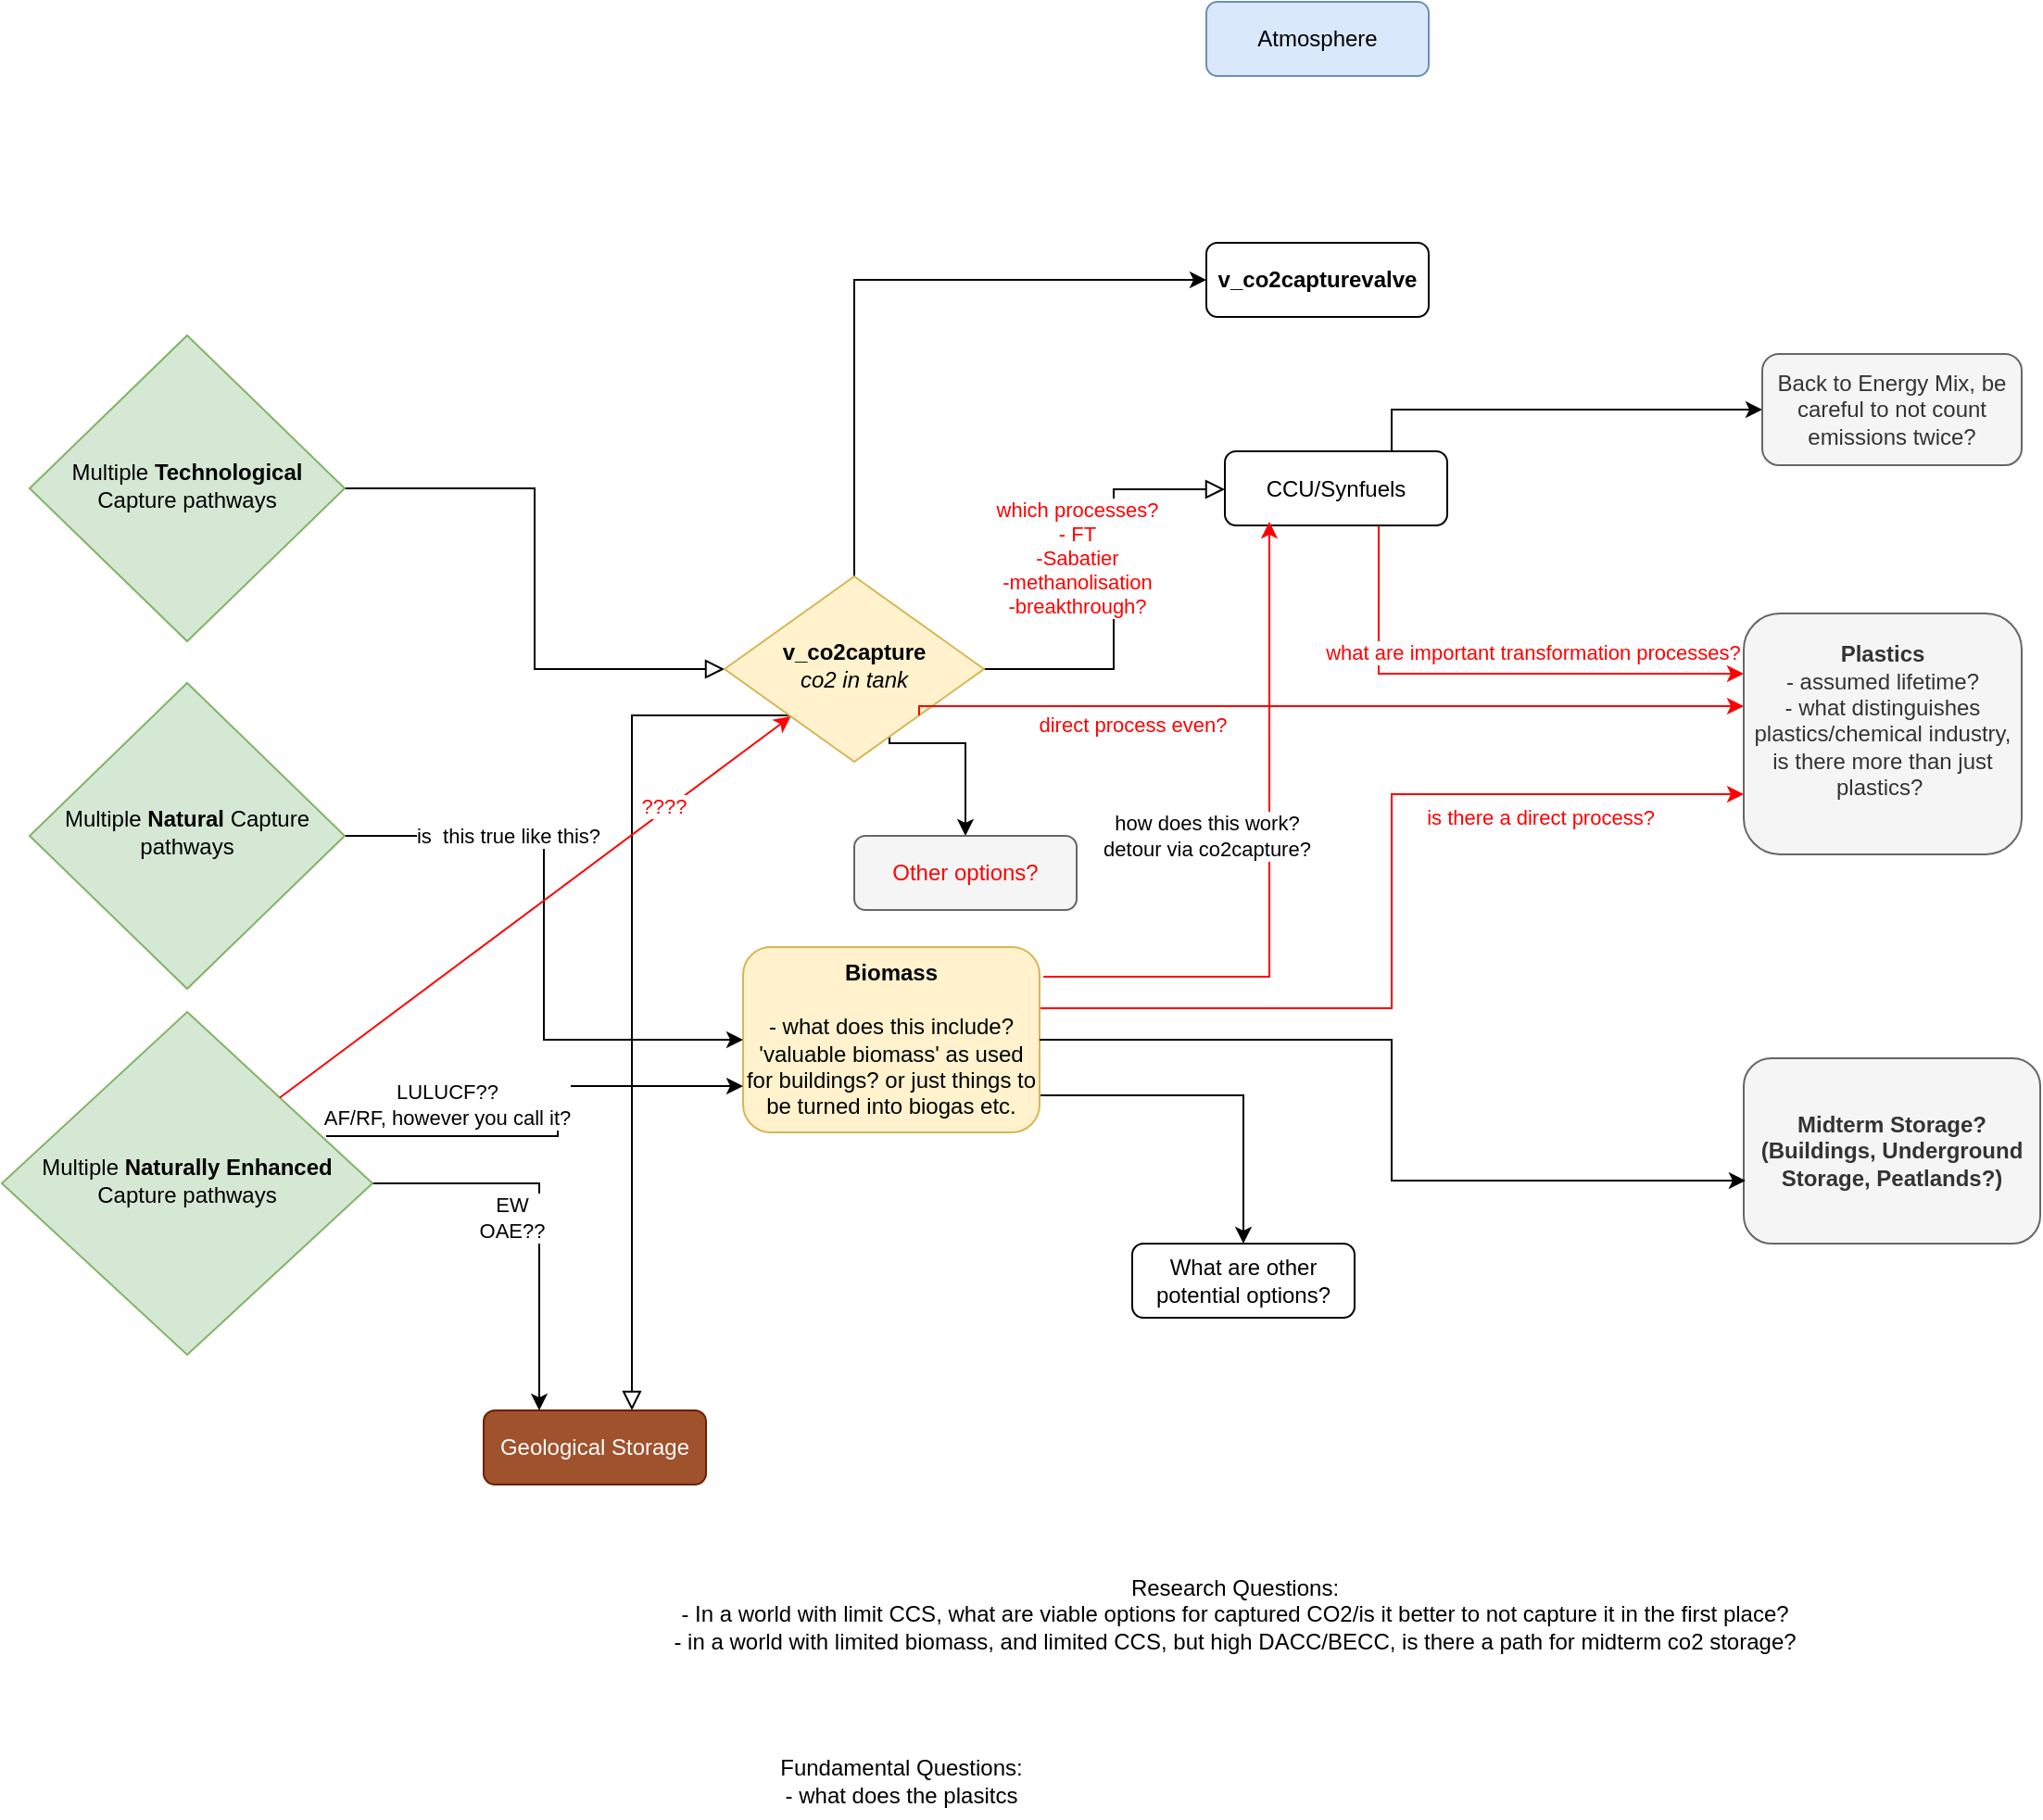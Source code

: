 <mxfile version="26.0.6">
  <diagram id="C5RBs43oDa-KdzZeNtuy" name="Page-1">
    <mxGraphModel dx="2261" dy="866" grid="1" gridSize="10" guides="1" tooltips="1" connect="1" arrows="1" fold="1" page="1" pageScale="1" pageWidth="827" pageHeight="1169" math="0" shadow="0">
      <root>
        <mxCell id="WIyWlLk6GJQsqaUBKTNV-0" />
        <mxCell id="WIyWlLk6GJQsqaUBKTNV-1" parent="WIyWlLk6GJQsqaUBKTNV-0" />
        <mxCell id="WIyWlLk6GJQsqaUBKTNV-4" value="" style="rounded=0;html=1;jettySize=auto;orthogonalLoop=1;fontSize=11;endArrow=block;endFill=0;endSize=8;strokeWidth=1;shadow=0;labelBackgroundColor=none;edgeStyle=orthogonalEdgeStyle;" parent="WIyWlLk6GJQsqaUBKTNV-1" source="WIyWlLk6GJQsqaUBKTNV-6" target="WIyWlLk6GJQsqaUBKTNV-10" edge="1">
          <mxGeometry y="20" relative="1" as="geometry">
            <mxPoint as="offset" />
          </mxGeometry>
        </mxCell>
        <mxCell id="WIyWlLk6GJQsqaUBKTNV-6" value="Multiple &lt;b&gt;Technological&lt;/b&gt; Capture pathways" style="rhombus;whiteSpace=wrap;html=1;shadow=0;fontFamily=Helvetica;fontSize=12;align=center;strokeWidth=1;spacing=6;spacingTop=-4;fillColor=#d5e8d4;strokeColor=#82b366;" parent="WIyWlLk6GJQsqaUBKTNV-1" vertex="1">
          <mxGeometry x="-335" y="220" width="170" height="165" as="geometry" />
        </mxCell>
        <mxCell id="WIyWlLk6GJQsqaUBKTNV-8" value="" style="rounded=0;html=1;jettySize=auto;orthogonalLoop=1;fontSize=11;endArrow=block;endFill=0;endSize=8;strokeWidth=1;shadow=0;labelBackgroundColor=none;edgeStyle=orthogonalEdgeStyle;exitX=0;exitY=1;exitDx=0;exitDy=0;" parent="WIyWlLk6GJQsqaUBKTNV-1" source="WIyWlLk6GJQsqaUBKTNV-10" target="WIyWlLk6GJQsqaUBKTNV-11" edge="1">
          <mxGeometry x="0.333" y="20" relative="1" as="geometry">
            <mxPoint as="offset" />
            <Array as="points">
              <mxPoint x="-10" y="425" />
            </Array>
          </mxGeometry>
        </mxCell>
        <mxCell id="WIyWlLk6GJQsqaUBKTNV-9" value="" style="edgeStyle=orthogonalEdgeStyle;rounded=0;html=1;jettySize=auto;orthogonalLoop=1;fontSize=11;endArrow=block;endFill=0;endSize=8;strokeWidth=1;shadow=0;labelBackgroundColor=none;" parent="WIyWlLk6GJQsqaUBKTNV-1" source="WIyWlLk6GJQsqaUBKTNV-10" target="WIyWlLk6GJQsqaUBKTNV-12" edge="1">
          <mxGeometry y="10" relative="1" as="geometry">
            <mxPoint as="offset" />
            <Array as="points">
              <mxPoint x="250" y="400" />
              <mxPoint x="250" y="303" />
            </Array>
          </mxGeometry>
        </mxCell>
        <mxCell id="eJy9KGGvvpxnjVIqztkZ-12" value="&lt;div&gt;&lt;span style=&quot;color: rgb(255, 0, 0);&quot;&gt;which processes?&lt;/span&gt;&lt;/div&gt;&lt;div&gt;&lt;span style=&quot;color: rgb(255, 0, 0);&quot;&gt;- FT&lt;/span&gt;&lt;/div&gt;&lt;div&gt;&lt;span style=&quot;color: rgb(255, 0, 0);&quot;&gt;-Sabatier&lt;/span&gt;&lt;/div&gt;&lt;div&gt;&lt;span style=&quot;color: rgb(255, 0, 0);&quot;&gt;-methanolisation&lt;/span&gt;&lt;/div&gt;&lt;div&gt;&lt;span style=&quot;color: rgb(255, 0, 0);&quot;&gt;-breakthrough?&lt;br&gt;&lt;/span&gt;&lt;/div&gt;" style="edgeLabel;html=1;align=center;verticalAlign=middle;resizable=0;points=[];" parent="WIyWlLk6GJQsqaUBKTNV-9" vertex="1" connectable="0">
          <mxGeometry x="-0.15" y="-1" relative="1" as="geometry">
            <mxPoint x="-21" y="-34" as="offset" />
          </mxGeometry>
        </mxCell>
        <mxCell id="eJy9KGGvvpxnjVIqztkZ-0" style="edgeStyle=orthogonalEdgeStyle;rounded=0;orthogonalLoop=1;jettySize=auto;html=1;exitX=0.5;exitY=0;exitDx=0;exitDy=0;entryX=0;entryY=0.5;entryDx=0;entryDy=0;" parent="WIyWlLk6GJQsqaUBKTNV-1" source="WIyWlLk6GJQsqaUBKTNV-10" target="eJy9KGGvvpxnjVIqztkZ-1" edge="1">
          <mxGeometry relative="1" as="geometry">
            <mxPoint x="280" y="190" as="targetPoint" />
          </mxGeometry>
        </mxCell>
        <mxCell id="eJy9KGGvvpxnjVIqztkZ-21" style="edgeStyle=orthogonalEdgeStyle;rounded=0;orthogonalLoop=1;jettySize=auto;html=1;exitX=0.636;exitY=0.83;exitDx=0;exitDy=0;exitPerimeter=0;entryX=0.5;entryY=0;entryDx=0;entryDy=0;" parent="WIyWlLk6GJQsqaUBKTNV-1" source="WIyWlLk6GJQsqaUBKTNV-10" target="eJy9KGGvvpxnjVIqztkZ-22" edge="1">
          <mxGeometry relative="1" as="geometry">
            <mxPoint x="260" y="590" as="targetPoint" />
            <Array as="points">
              <mxPoint x="129" y="440" />
              <mxPoint x="170" y="440" />
            </Array>
          </mxGeometry>
        </mxCell>
        <mxCell id="WIyWlLk6GJQsqaUBKTNV-10" value="&lt;div&gt;&lt;b&gt;v_co2capture&lt;/b&gt;&lt;/div&gt;&lt;div&gt;&lt;i&gt;co2 in tank&lt;b&gt;&lt;br&gt;&lt;/b&gt;&lt;/i&gt;&lt;/div&gt;" style="rhombus;whiteSpace=wrap;html=1;shadow=0;fontFamily=Helvetica;fontSize=12;align=center;strokeWidth=1;spacing=6;spacingTop=-4;fillColor=#fff2cc;strokeColor=#d6b656;" parent="WIyWlLk6GJQsqaUBKTNV-1" vertex="1">
          <mxGeometry x="40" y="350" width="140" height="100" as="geometry" />
        </mxCell>
        <mxCell id="WIyWlLk6GJQsqaUBKTNV-11" value="Geological Storage" style="rounded=1;whiteSpace=wrap;html=1;fontSize=12;glass=0;strokeWidth=1;shadow=0;fillColor=#a0522d;fontColor=#ffffff;strokeColor=#6D1F00;" parent="WIyWlLk6GJQsqaUBKTNV-1" vertex="1">
          <mxGeometry x="-90" y="800" width="120" height="40" as="geometry" />
        </mxCell>
        <mxCell id="eJy9KGGvvpxnjVIqztkZ-5" style="edgeStyle=orthogonalEdgeStyle;rounded=0;orthogonalLoop=1;jettySize=auto;html=1;entryX=0;entryY=0.25;entryDx=0;entryDy=0;exitX=0.692;exitY=1;exitDx=0;exitDy=0;exitPerimeter=0;strokeColor=#FF0000;" parent="WIyWlLk6GJQsqaUBKTNV-1" source="WIyWlLk6GJQsqaUBKTNV-12" target="eJy9KGGvvpxnjVIqztkZ-4" edge="1">
          <mxGeometry relative="1" as="geometry" />
        </mxCell>
        <mxCell id="eJy9KGGvvpxnjVIqztkZ-14" value="&lt;span style=&quot;color: rgb(255, 0, 0);&quot;&gt;what are important transformation processes?&lt;br&gt;&lt;/span&gt;" style="edgeLabel;html=1;align=center;verticalAlign=middle;resizable=0;points=[];" parent="eJy9KGGvvpxnjVIqztkZ-5" vertex="1" connectable="0">
          <mxGeometry x="0.173" y="-2" relative="1" as="geometry">
            <mxPoint y="-14" as="offset" />
          </mxGeometry>
        </mxCell>
        <mxCell id="eJy9KGGvvpxnjVIqztkZ-7" style="edgeStyle=orthogonalEdgeStyle;rounded=0;orthogonalLoop=1;jettySize=auto;html=1;exitX=0.75;exitY=0;exitDx=0;exitDy=0;" parent="WIyWlLk6GJQsqaUBKTNV-1" source="WIyWlLk6GJQsqaUBKTNV-12" target="eJy9KGGvvpxnjVIqztkZ-6" edge="1">
          <mxGeometry relative="1" as="geometry">
            <mxPoint x="480" y="270" as="sourcePoint" />
          </mxGeometry>
        </mxCell>
        <mxCell id="WIyWlLk6GJQsqaUBKTNV-12" value="CCU/Synfuels" style="rounded=1;whiteSpace=wrap;html=1;fontSize=12;glass=0;strokeWidth=1;shadow=0;" parent="WIyWlLk6GJQsqaUBKTNV-1" vertex="1">
          <mxGeometry x="310" y="282.5" width="120" height="40" as="geometry" />
        </mxCell>
        <mxCell id="eJy9KGGvvpxnjVIqztkZ-1" value="&lt;div&gt;&lt;b&gt;v_co2capturevalve&lt;/b&gt;&lt;/div&gt;" style="rounded=1;whiteSpace=wrap;html=1;fontSize=12;glass=0;strokeWidth=1;shadow=0;" parent="WIyWlLk6GJQsqaUBKTNV-1" vertex="1">
          <mxGeometry x="300" y="170" width="120" height="40" as="geometry" />
        </mxCell>
        <mxCell id="eJy9KGGvvpxnjVIqztkZ-2" value="Atmosphere" style="rounded=1;whiteSpace=wrap;html=1;fontSize=12;glass=0;strokeWidth=1;shadow=0;fillColor=#dae8fc;strokeColor=#6c8ebf;" parent="WIyWlLk6GJQsqaUBKTNV-1" vertex="1">
          <mxGeometry x="300" y="40" width="120" height="40" as="geometry" />
        </mxCell>
        <mxCell id="eJy9KGGvvpxnjVIqztkZ-4" value="&lt;div&gt;&lt;b&gt;Plastics&lt;/b&gt;&lt;/div&gt;&lt;div&gt;- assumed lifetime?&lt;/div&gt;&lt;div&gt;- what distinguishes plastics/chemical industry, is there more than just plastics?&amp;nbsp; &lt;br&gt;&lt;/div&gt;&lt;div&gt;&lt;br&gt;&lt;/div&gt;" style="rounded=1;whiteSpace=wrap;html=1;fontSize=12;glass=0;strokeWidth=1;shadow=0;fillColor=#f5f5f5;fontColor=#333333;strokeColor=#666666;" parent="WIyWlLk6GJQsqaUBKTNV-1" vertex="1">
          <mxGeometry x="590" y="370" width="150" height="130" as="geometry" />
        </mxCell>
        <mxCell id="eJy9KGGvvpxnjVIqztkZ-6" value="Back to Energy Mix, be careful to not count emissions twice?" style="rounded=1;whiteSpace=wrap;html=1;fontSize=12;glass=0;strokeWidth=1;shadow=0;fillColor=#f5f5f5;fontColor=#333333;strokeColor=#666666;" parent="WIyWlLk6GJQsqaUBKTNV-1" vertex="1">
          <mxGeometry x="600" y="230" width="140" height="60" as="geometry" />
        </mxCell>
        <mxCell id="eJy9KGGvvpxnjVIqztkZ-9" style="edgeStyle=orthogonalEdgeStyle;rounded=0;orthogonalLoop=1;jettySize=auto;html=1;entryX=0.2;entryY=0.95;entryDx=0;entryDy=0;strokeColor=#FF0000;entryPerimeter=0;exitX=1.013;exitY=0.16;exitDx=0;exitDy=0;exitPerimeter=0;" parent="WIyWlLk6GJQsqaUBKTNV-1" source="eJy9KGGvvpxnjVIqztkZ-8" target="WIyWlLk6GJQsqaUBKTNV-12" edge="1">
          <mxGeometry relative="1" as="geometry" />
        </mxCell>
        <mxCell id="eJy9KGGvvpxnjVIqztkZ-18" value="&lt;div&gt;how does this work?&lt;/div&gt;&lt;div&gt;detour via co2capture?&lt;br&gt;&lt;/div&gt;" style="edgeLabel;html=1;align=center;verticalAlign=middle;resizable=0;points=[];" parent="eJy9KGGvvpxnjVIqztkZ-9" vertex="1" connectable="0">
          <mxGeometry x="-0.474" y="-1" relative="1" as="geometry">
            <mxPoint x="-9" y="-77" as="offset" />
          </mxGeometry>
        </mxCell>
        <mxCell id="eJy9KGGvvpxnjVIqztkZ-10" style="edgeStyle=orthogonalEdgeStyle;rounded=0;orthogonalLoop=1;jettySize=auto;html=1;entryX=0;entryY=0.75;entryDx=0;entryDy=0;exitX=1;exitY=0.33;exitDx=0;exitDy=0;strokeColor=#FF0000;exitPerimeter=0;" parent="WIyWlLk6GJQsqaUBKTNV-1" source="eJy9KGGvvpxnjVIqztkZ-8" target="eJy9KGGvvpxnjVIqztkZ-4" edge="1">
          <mxGeometry relative="1" as="geometry">
            <mxPoint x="480" y="370" as="sourcePoint" />
          </mxGeometry>
        </mxCell>
        <mxCell id="eJy9KGGvvpxnjVIqztkZ-13" value="&lt;span style=&quot;color: rgb(255, 0, 0);&quot;&gt;is there a direct process?&lt;br&gt;&lt;/span&gt;" style="edgeLabel;html=1;align=center;verticalAlign=middle;resizable=0;points=[];" parent="eJy9KGGvvpxnjVIqztkZ-10" vertex="1" connectable="0">
          <mxGeometry x="0.187" y="4" relative="1" as="geometry">
            <mxPoint x="84" y="1" as="offset" />
          </mxGeometry>
        </mxCell>
        <mxCell id="eJy9KGGvvpxnjVIqztkZ-19" style="edgeStyle=orthogonalEdgeStyle;rounded=0;orthogonalLoop=1;jettySize=auto;html=1;entryX=0.5;entryY=0;entryDx=0;entryDy=0;" parent="WIyWlLk6GJQsqaUBKTNV-1" source="eJy9KGGvvpxnjVIqztkZ-8" target="eJy9KGGvvpxnjVIqztkZ-20" edge="1">
          <mxGeometry relative="1" as="geometry">
            <mxPoint x="500" y="730" as="targetPoint" />
            <Array as="points">
              <mxPoint x="320" y="630" />
            </Array>
          </mxGeometry>
        </mxCell>
        <mxCell id="eJy9KGGvvpxnjVIqztkZ-8" value="&lt;div&gt;&lt;b&gt;Biomass&lt;/b&gt;&lt;/div&gt;&lt;div&gt;&lt;br&gt;&lt;/div&gt;&lt;div&gt;- what does this include? &lt;br&gt;&lt;/div&gt;&lt;div&gt;&#39;valuable biomass&#39; as used for buildings? or just things to be turned into biogas etc.&lt;br&gt;&lt;/div&gt;" style="rounded=1;whiteSpace=wrap;html=1;fontSize=12;glass=0;strokeWidth=1;shadow=0;fillColor=#fff2cc;strokeColor=#d6b656;" parent="WIyWlLk6GJQsqaUBKTNV-1" vertex="1">
          <mxGeometry x="50" y="550" width="160" height="100" as="geometry" />
        </mxCell>
        <mxCell id="eJy9KGGvvpxnjVIqztkZ-15" style="edgeStyle=orthogonalEdgeStyle;rounded=0;orthogonalLoop=1;jettySize=auto;html=1;exitX=1;exitY=1;exitDx=0;exitDy=0;strokeColor=#FF0000;" parent="WIyWlLk6GJQsqaUBKTNV-1" source="WIyWlLk6GJQsqaUBKTNV-10" target="eJy9KGGvvpxnjVIqztkZ-4" edge="1">
          <mxGeometry relative="1" as="geometry">
            <Array as="points">
              <mxPoint x="145" y="420" />
            </Array>
          </mxGeometry>
        </mxCell>
        <mxCell id="eJy9KGGvvpxnjVIqztkZ-17" value="&lt;span style=&quot;color: rgb(255, 0, 0);&quot;&gt;direct process even?&lt;br&gt;&lt;/span&gt;" style="edgeLabel;html=1;align=center;verticalAlign=middle;resizable=0;points=[];" parent="eJy9KGGvvpxnjVIqztkZ-15" vertex="1" connectable="0">
          <mxGeometry x="-0.153" y="2" relative="1" as="geometry">
            <mxPoint x="-71" y="12" as="offset" />
          </mxGeometry>
        </mxCell>
        <mxCell id="eJy9KGGvvpxnjVIqztkZ-20" value="What are other potential options?" style="rounded=1;whiteSpace=wrap;html=1;fontSize=12;glass=0;strokeWidth=1;shadow=0;" parent="WIyWlLk6GJQsqaUBKTNV-1" vertex="1">
          <mxGeometry x="260" y="710" width="120" height="40" as="geometry" />
        </mxCell>
        <mxCell id="eJy9KGGvvpxnjVIqztkZ-22" value="&lt;span style=&quot;color: rgb(255, 0, 0);&quot;&gt;Other options?&lt;br&gt;&lt;/span&gt;" style="rounded=1;whiteSpace=wrap;html=1;fontSize=12;glass=0;strokeWidth=1;shadow=0;fillColor=#f5f5f5;fontColor=#333333;strokeColor=#666666;" parent="WIyWlLk6GJQsqaUBKTNV-1" vertex="1">
          <mxGeometry x="110" y="490" width="120" height="40" as="geometry" />
        </mxCell>
        <mxCell id="eJy9KGGvvpxnjVIqztkZ-23" value="Research Questions: &lt;br&gt;&lt;div&gt;- In a world with limit CCS, what are viable options for captured CO2/is it better to not capture it in the first place?&lt;/div&gt;&lt;div&gt;- in a world with limited biomass, and limited CCS, but high DACC/BECC, is there a path for midterm co2 storage?&lt;br&gt; &lt;/div&gt;" style="text;html=1;align=center;verticalAlign=middle;resizable=0;points=[];autosize=1;strokeColor=none;fillColor=none;" parent="WIyWlLk6GJQsqaUBKTNV-1" vertex="1">
          <mxGeometry y="880" width="630" height="60" as="geometry" />
        </mxCell>
        <mxCell id="eJy9KGGvvpxnjVIqztkZ-24" value="&lt;b&gt;Midterm Storage? (Buildings, Underground Storage, Peatlands?)&lt;br&gt;&lt;/b&gt;" style="rounded=1;whiteSpace=wrap;html=1;fontSize=12;glass=0;strokeWidth=1;shadow=0;fillColor=#f5f5f5;fontColor=#333333;strokeColor=#666666;" parent="WIyWlLk6GJQsqaUBKTNV-1" vertex="1">
          <mxGeometry x="590" y="610" width="160" height="100" as="geometry" />
        </mxCell>
        <mxCell id="eJy9KGGvvpxnjVIqztkZ-25" style="edgeStyle=orthogonalEdgeStyle;rounded=0;orthogonalLoop=1;jettySize=auto;html=1;entryX=0.006;entryY=0.66;entryDx=0;entryDy=0;entryPerimeter=0;" parent="WIyWlLk6GJQsqaUBKTNV-1" source="eJy9KGGvvpxnjVIqztkZ-8" target="eJy9KGGvvpxnjVIqztkZ-24" edge="1">
          <mxGeometry relative="1" as="geometry" />
        </mxCell>
        <mxCell id="eJy9KGGvvpxnjVIqztkZ-28" style="edgeStyle=orthogonalEdgeStyle;rounded=0;orthogonalLoop=1;jettySize=auto;html=1;entryX=0;entryY=0.5;entryDx=0;entryDy=0;" parent="WIyWlLk6GJQsqaUBKTNV-1" source="eJy9KGGvvpxnjVIqztkZ-27" target="eJy9KGGvvpxnjVIqztkZ-8" edge="1">
          <mxGeometry relative="1" as="geometry" />
        </mxCell>
        <mxCell id="eJy9KGGvvpxnjVIqztkZ-29" value="is&amp;nbsp; this true like this? " style="edgeLabel;html=1;align=center;verticalAlign=middle;resizable=0;points=[];" parent="eJy9KGGvvpxnjVIqztkZ-28" vertex="1" connectable="0">
          <mxGeometry x="-0.46" relative="1" as="geometry">
            <mxPoint as="offset" />
          </mxGeometry>
        </mxCell>
        <mxCell id="eJy9KGGvvpxnjVIqztkZ-27" value="Multiple &lt;b&gt;Natural&lt;/b&gt; Capture pathways" style="rhombus;whiteSpace=wrap;html=1;shadow=0;fontFamily=Helvetica;fontSize=12;align=center;strokeWidth=1;spacing=6;spacingTop=-4;fillColor=#d5e8d4;strokeColor=#82b366;" parent="WIyWlLk6GJQsqaUBKTNV-1" vertex="1">
          <mxGeometry x="-335" y="407.5" width="170" height="165" as="geometry" />
        </mxCell>
        <mxCell id="eJy9KGGvvpxnjVIqztkZ-31" style="edgeStyle=orthogonalEdgeStyle;rounded=0;orthogonalLoop=1;jettySize=auto;html=1;entryX=0.25;entryY=0;entryDx=0;entryDy=0;" parent="WIyWlLk6GJQsqaUBKTNV-1" source="eJy9KGGvvpxnjVIqztkZ-30" target="WIyWlLk6GJQsqaUBKTNV-11" edge="1">
          <mxGeometry relative="1" as="geometry" />
        </mxCell>
        <mxCell id="eJy9KGGvvpxnjVIqztkZ-32" value="&lt;div&gt;EW&lt;/div&gt;&lt;div&gt;OAE??&lt;br&gt;&lt;/div&gt;" style="edgeLabel;html=1;align=center;verticalAlign=middle;resizable=0;points=[];" parent="eJy9KGGvvpxnjVIqztkZ-31" vertex="1" connectable="0">
          <mxGeometry x="-0.218" y="1" relative="1" as="geometry">
            <mxPoint x="-8" y="19" as="offset" />
          </mxGeometry>
        </mxCell>
        <mxCell id="eJy9KGGvvpxnjVIqztkZ-35" style="edgeStyle=orthogonalEdgeStyle;rounded=0;orthogonalLoop=1;jettySize=auto;html=1;entryX=0;entryY=0.75;entryDx=0;entryDy=0;exitX=0.875;exitY=0.362;exitDx=0;exitDy=0;exitPerimeter=0;" parent="WIyWlLk6GJQsqaUBKTNV-1" source="eJy9KGGvvpxnjVIqztkZ-30" target="eJy9KGGvvpxnjVIqztkZ-8" edge="1">
          <mxGeometry relative="1" as="geometry" />
        </mxCell>
        <mxCell id="eJy9KGGvvpxnjVIqztkZ-36" value="LULUCF??&lt;br&gt;AF/RF, however you call it? " style="edgeLabel;html=1;align=center;verticalAlign=middle;resizable=0;points=[];" parent="eJy9KGGvvpxnjVIqztkZ-35" vertex="1" connectable="0">
          <mxGeometry x="-0.649" y="2" relative="1" as="geometry">
            <mxPoint x="21" y="-15" as="offset" />
          </mxGeometry>
        </mxCell>
        <mxCell id="eJy9KGGvvpxnjVIqztkZ-30" value="Multiple &lt;b&gt;Naturally Enhanced&lt;/b&gt; Capture pathways" style="rhombus;whiteSpace=wrap;html=1;shadow=0;fontFamily=Helvetica;fontSize=12;align=center;strokeWidth=1;spacing=6;spacingTop=-4;fillColor=#d5e8d4;strokeColor=#82b366;" parent="WIyWlLk6GJQsqaUBKTNV-1" vertex="1">
          <mxGeometry x="-350" y="585" width="200" height="185" as="geometry" />
        </mxCell>
        <mxCell id="eJy9KGGvvpxnjVIqztkZ-33" value="" style="endArrow=classic;html=1;rounded=0;exitX=1;exitY=0;exitDx=0;exitDy=0;strokeColor=#FF0000;" parent="WIyWlLk6GJQsqaUBKTNV-1" source="eJy9KGGvvpxnjVIqztkZ-30" target="WIyWlLk6GJQsqaUBKTNV-10" edge="1">
          <mxGeometry width="50" height="50" relative="1" as="geometry">
            <mxPoint x="390" y="560" as="sourcePoint" />
            <mxPoint x="440" y="510" as="targetPoint" />
          </mxGeometry>
        </mxCell>
        <mxCell id="eJy9KGGvvpxnjVIqztkZ-34" value="&lt;span style=&quot;color: rgb(255, 0, 0);&quot;&gt;????&lt;/span&gt;" style="edgeLabel;html=1;align=center;verticalAlign=middle;resizable=0;points=[];" parent="eJy9KGGvvpxnjVIqztkZ-33" vertex="1" connectable="0">
          <mxGeometry x="0.512" y="3" relative="1" as="geometry">
            <mxPoint as="offset" />
          </mxGeometry>
        </mxCell>
        <mxCell id="eJy9KGGvvpxnjVIqztkZ-37" value="Fundamental Questions: &lt;br&gt;- what does the plasitcs" style="text;html=1;align=center;verticalAlign=middle;resizable=0;points=[];autosize=1;strokeColor=none;fillColor=none;" parent="WIyWlLk6GJQsqaUBKTNV-1" vertex="1">
          <mxGeometry x="60" y="980" width="150" height="40" as="geometry" />
        </mxCell>
      </root>
    </mxGraphModel>
  </diagram>
</mxfile>
